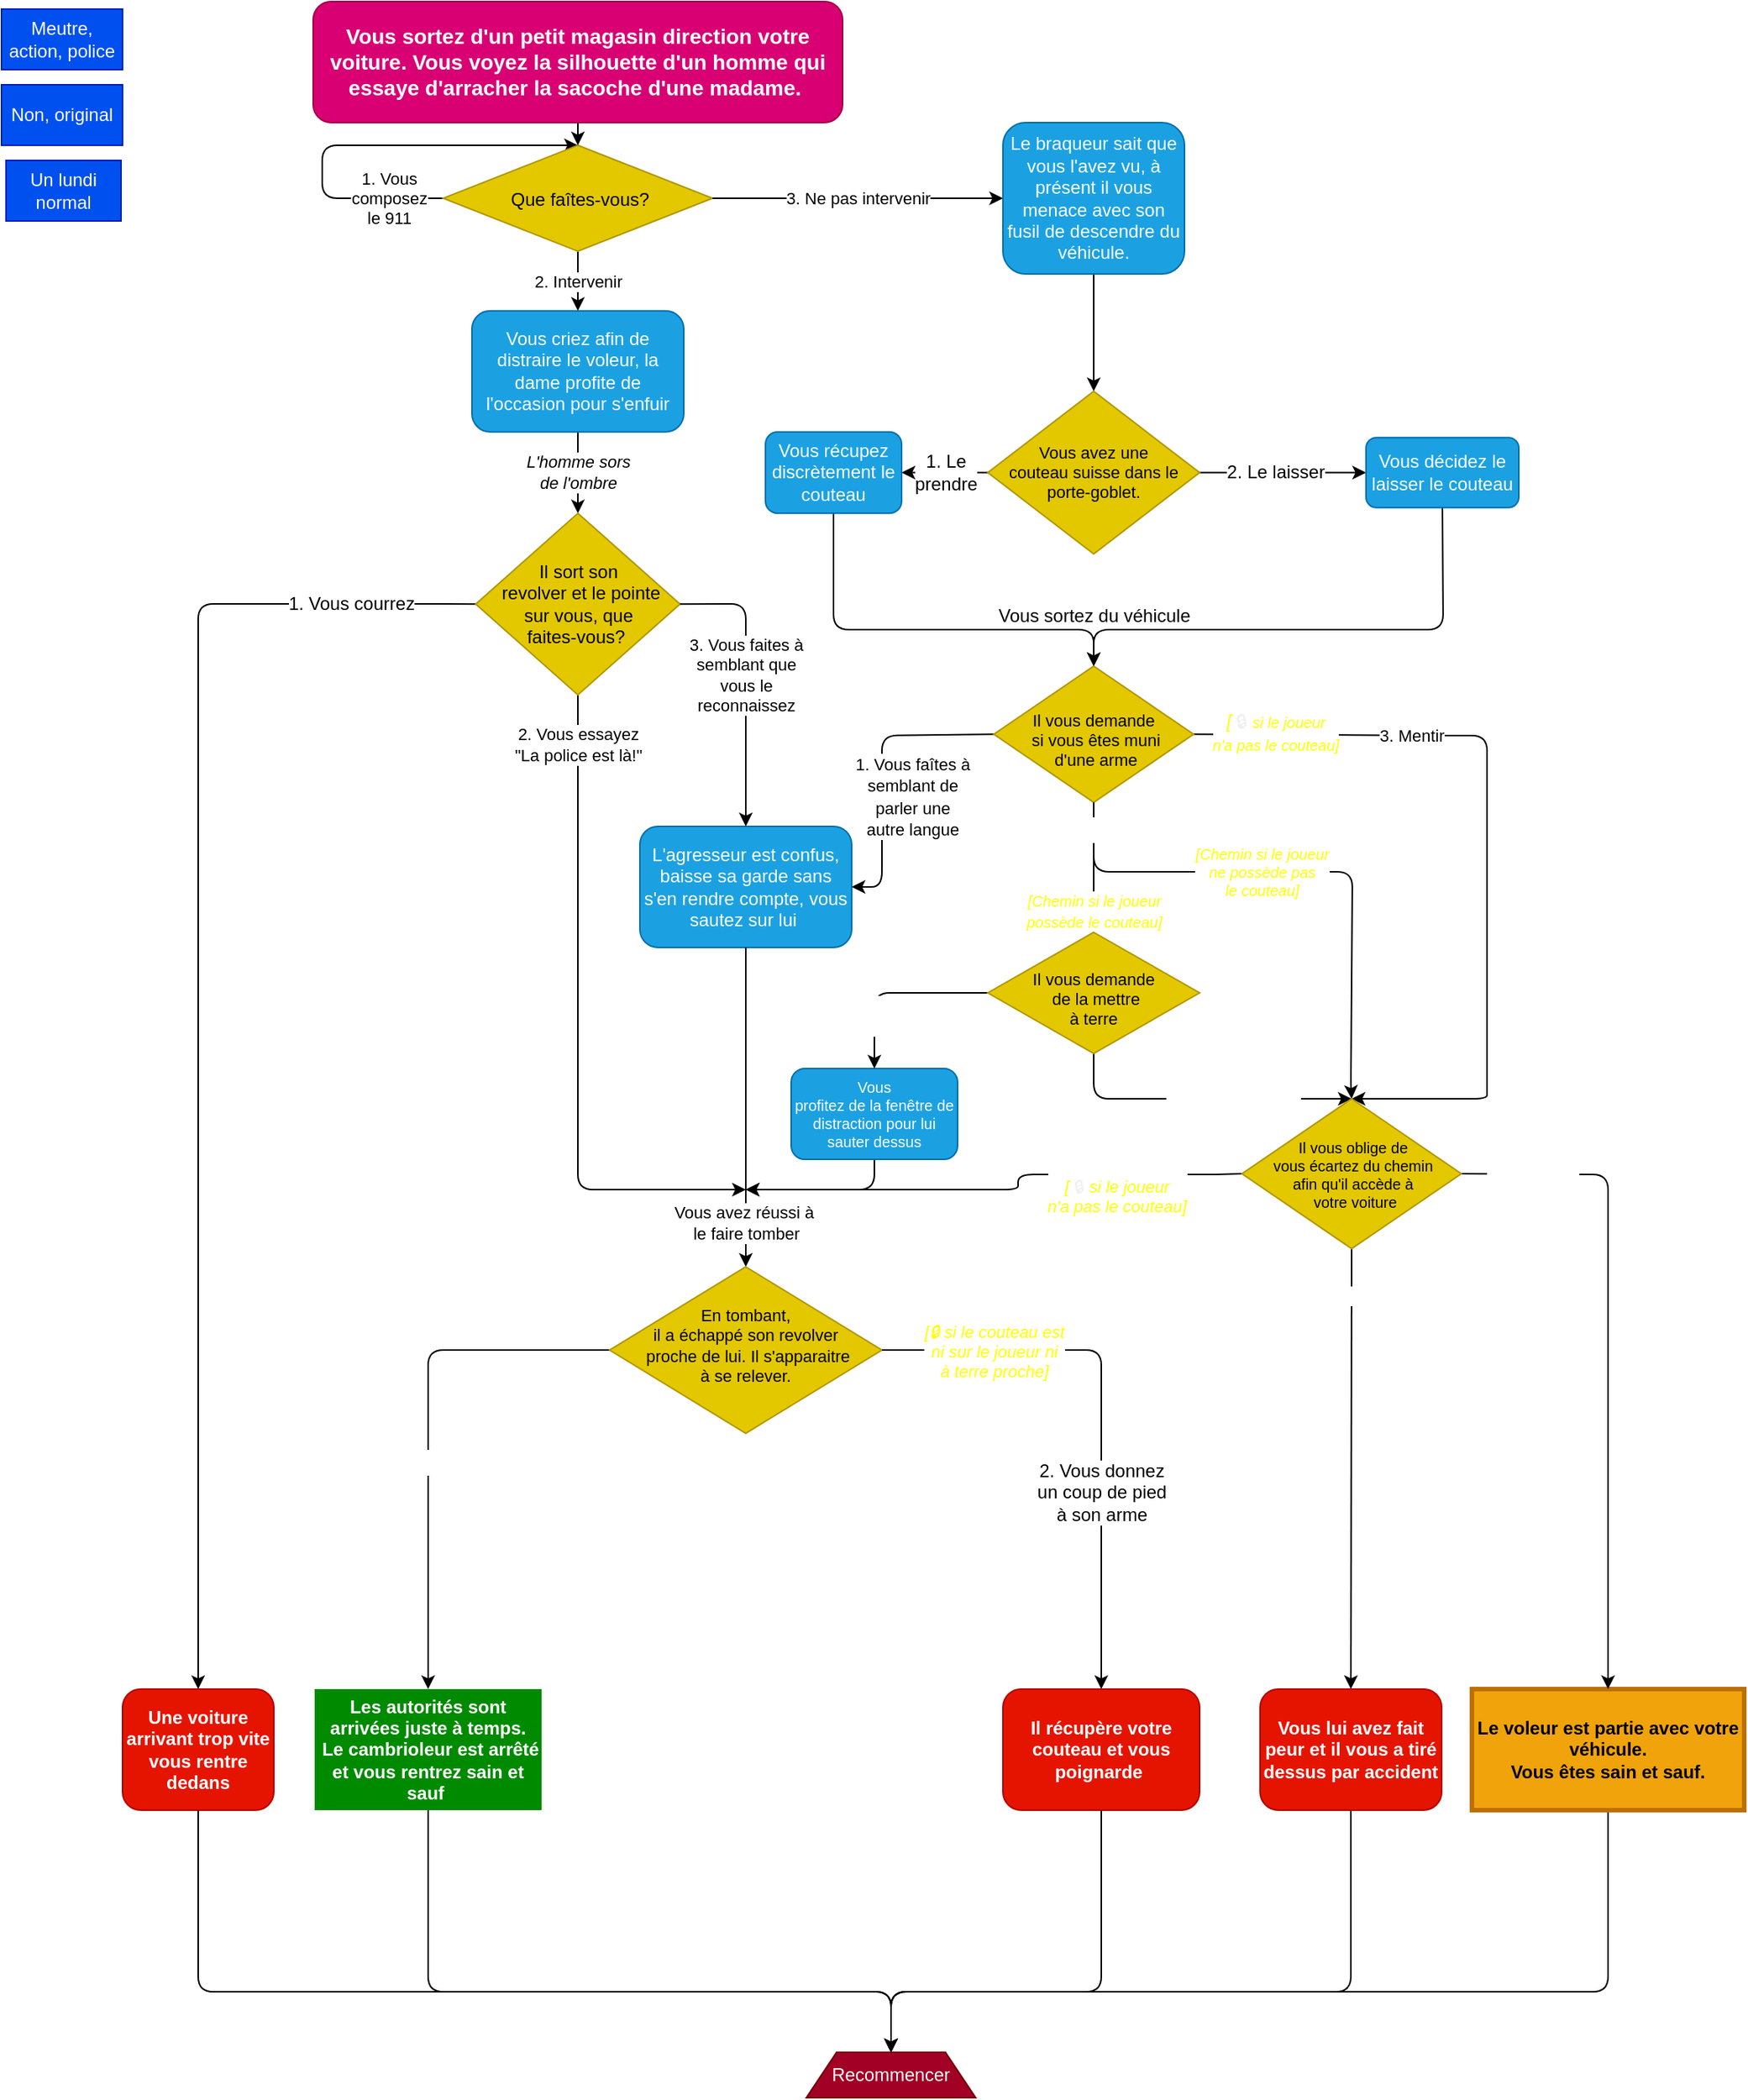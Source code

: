 <mxfile>
    <diagram id="0-Ar0pWBnMwnYlJXhgmo" name="Page-1">
        <mxGraphModel dx="1506" dy="881" grid="1" gridSize="10" guides="1" tooltips="1" connect="1" arrows="1" fold="1" page="1" pageScale="1" pageWidth="1169" pageHeight="1654" math="0" shadow="0">
            <root>
                <mxCell id="0"/>
                <mxCell id="1" parent="0"/>
                <mxCell id="2" value="&lt;font style=&quot;font-size: 14px&quot;&gt;&lt;b&gt;&lt;font style=&quot;font-size: 14px&quot;&gt;Vous sortez d'un petit magasin direction votre voiture.&amp;nbsp;&lt;/font&gt;Vous voyez&amp;nbsp;la silhouette d'un homme qui essaye d'arracher la sacoche d'une madame.&amp;nbsp;&lt;/b&gt;&lt;/font&gt;" style="rounded=1;whiteSpace=wrap;html=1;fillColor=#d80073;strokeColor=#A50040;fontColor=#ffffff;" parent="1" vertex="1">
                    <mxGeometry x="214" y="5" width="350" height="80" as="geometry"/>
                </mxCell>
                <mxCell id="50" value="2. Intervenir" style="edgeStyle=none;html=1;entryX=0.5;entryY=0;entryDx=0;entryDy=0;fontSize=11;exitX=0.5;exitY=1;exitDx=0;exitDy=0;" parent="1" source="3" target="16" edge="1">
                    <mxGeometry relative="1" as="geometry"/>
                </mxCell>
                <mxCell id="52" value="1. Vous&lt;br&gt;composez&lt;br&gt;le 911" style="edgeStyle=none;html=1;exitX=0;exitY=0.5;exitDx=0;exitDy=0;fontSize=11;entryX=0.5;entryY=0;entryDx=0;entryDy=0;" parent="1" source="3" target="3" edge="1">
                    <mxGeometry x="-0.748" relative="1" as="geometry">
                        <mxPoint x="128" y="80" as="targetPoint"/>
                        <Array as="points">
                            <mxPoint x="220" y="135"/>
                            <mxPoint x="220" y="100"/>
                        </Array>
                        <mxPoint as="offset"/>
                    </mxGeometry>
                </mxCell>
                <mxCell id="3" value="&lt;font style=&quot;font-size: 12px&quot;&gt;Que faîtes-vous?&lt;/font&gt;" style="rhombus;whiteSpace=wrap;html=1;fillColor=#e3c800;strokeColor=#B09500;fontColor=#000000;spacingLeft=22;spacingRight=19;spacingBottom=-1;fontSize=11;" parent="1" vertex="1">
                    <mxGeometry x="300" y="100" width="178" height="70" as="geometry"/>
                </mxCell>
                <mxCell id="4" value="" style="endArrow=classic;html=1;exitX=0.5;exitY=1;exitDx=0;exitDy=0;entryX=0.5;entryY=0;entryDx=0;entryDy=0;" parent="1" source="2" target="3" edge="1">
                    <mxGeometry width="50" height="50" relative="1" as="geometry">
                        <mxPoint x="308" y="320" as="sourcePoint"/>
                        <mxPoint x="358" y="270" as="targetPoint"/>
                    </mxGeometry>
                </mxCell>
                <mxCell id="5" value="3. Ne pas intervenir" style="endArrow=classic;html=1;exitX=1;exitY=0.5;exitDx=0;exitDy=0;entryX=0;entryY=0.5;entryDx=0;entryDy=0;" parent="1" source="3" target="6" edge="1">
                    <mxGeometry width="50" height="50" relative="1" as="geometry">
                        <mxPoint x="568" y="320" as="sourcePoint"/>
                        <mxPoint x="548" y="250" as="targetPoint"/>
                        <Array as="points">
                            <mxPoint x="580" y="135"/>
                        </Array>
                        <mxPoint as="offset"/>
                    </mxGeometry>
                </mxCell>
                <mxCell id="49" style="edgeStyle=none;html=1;exitX=0.5;exitY=1;exitDx=0;exitDy=0;entryX=0.5;entryY=0;entryDx=0;entryDy=0;fontSize=11;" parent="1" source="6" target="47" edge="1">
                    <mxGeometry relative="1" as="geometry"/>
                </mxCell>
                <mxCell id="6" value="Le braqueur sait que vous l'avez vu, à présent il vous menace avec son fusil de descendre du véhicule." style="rounded=1;whiteSpace=wrap;html=1;fillColor=#1ba1e2;fontColor=#ffffff;strokeColor=#006EAF;" parent="1" vertex="1">
                    <mxGeometry x="670" y="85" width="120" height="100" as="geometry"/>
                </mxCell>
                <mxCell id="7" value="Meutre, action, police" style="rounded=0;whiteSpace=wrap;html=1;fillColor=#0050ef;strokeColor=#001DBC;fontColor=#ffffff;" parent="1" vertex="1">
                    <mxGeometry x="8" y="10" width="80" height="40" as="geometry"/>
                </mxCell>
                <mxCell id="8" value="Non, original" style="rounded=0;whiteSpace=wrap;html=1;fillColor=#0050ef;strokeColor=#001DBC;fontColor=#ffffff;" parent="1" vertex="1">
                    <mxGeometry x="8" y="60" width="80" height="40" as="geometry"/>
                </mxCell>
                <mxCell id="9" value="Un lundi normal" style="rounded=0;whiteSpace=wrap;html=1;fillColor=#0050ef;strokeColor=#001DBC;fontColor=#ffffff;" parent="1" vertex="1">
                    <mxGeometry x="11" y="110" width="76" height="40" as="geometry"/>
                </mxCell>
                <mxCell id="19" value="&lt;i&gt;L'homme sors &lt;br&gt;de l'ombre&lt;/i&gt;" style="edgeStyle=none;html=1;entryX=0.5;entryY=0;entryDx=0;entryDy=0;" parent="1" source="16" target="17" edge="1">
                    <mxGeometry x="0.008" relative="1" as="geometry">
                        <mxPoint as="offset"/>
                    </mxGeometry>
                </mxCell>
                <mxCell id="16" value="Vous criez afin de distraire le voleur, la dame profite de l'occasion pour s'enfuir" style="rounded=1;whiteSpace=wrap;html=1;fillColor=#1ba1e2;fontColor=#ffffff;strokeColor=#006EAF;" parent="1" vertex="1">
                    <mxGeometry x="319" y="209.38" width="140" height="80" as="geometry"/>
                </mxCell>
                <mxCell id="28" value="&lt;font face=&quot;helvetica&quot;&gt;2. Vous essayez &lt;br&gt;&quot;La police est là!&quot;&lt;/font&gt;" style="edgeStyle=none;html=1;exitX=0.5;exitY=1;exitDx=0;exitDy=0;" parent="1" source="17" edge="1">
                    <mxGeometry x="-0.852" relative="1" as="geometry">
                        <mxPoint x="500" y="790" as="targetPoint"/>
                        <Array as="points">
                            <mxPoint x="389" y="520"/>
                            <mxPoint x="389" y="670"/>
                            <mxPoint x="389" y="790"/>
                        </Array>
                        <mxPoint as="offset"/>
                    </mxGeometry>
                </mxCell>
                <mxCell id="70" value="1. Vous courrez" style="edgeStyle=none;html=1;entryX=0.5;entryY=0;entryDx=0;entryDy=0;fontSize=12;exitX=0;exitY=0.5;exitDx=0;exitDy=0;" parent="1" source="17" target="21" edge="1">
                    <mxGeometry x="-0.817" relative="1" as="geometry">
                        <Array as="points">
                            <mxPoint x="290" y="403"/>
                            <mxPoint x="138" y="403"/>
                        </Array>
                        <mxPoint as="offset"/>
                        <mxPoint x="320" y="450" as="sourcePoint"/>
                    </mxGeometry>
                </mxCell>
                <mxCell id="17" value="&lt;div&gt;Il &lt;span&gt;sort&amp;nbsp;&lt;/span&gt;&lt;span&gt;son&lt;/span&gt;&lt;/div&gt;&lt;div&gt;&lt;span&gt;&amp;nbsp;revolver et le pointe&lt;/span&gt;&lt;/div&gt;&lt;div&gt;&lt;span&gt;&amp;nbsp;sur vous,&amp;nbsp;&lt;/span&gt;&lt;span&gt;que&amp;nbsp;&lt;/span&gt;&lt;/div&gt;&lt;div&gt;&lt;span&gt;faites-vous?&amp;nbsp;&lt;/span&gt;&lt;/div&gt;" style="rhombus;whiteSpace=wrap;html=1;align=center;fillColor=#e3c800;strokeColor=#B09500;fontColor=#000000;spacingTop=0;spacingBottom=0;" parent="1" vertex="1">
                    <mxGeometry x="321.5" y="343.13" width="135" height="120" as="geometry"/>
                </mxCell>
                <mxCell id="166" style="edgeStyle=none;html=1;exitX=0.5;exitY=1;exitDx=0;exitDy=0;entryX=0.5;entryY=0;entryDx=0;entryDy=0;fontSize=12;fontColor=#FFFFFF;" parent="1" source="21" target="109" edge="1">
                    <mxGeometry relative="1" as="geometry">
                        <Array as="points">
                            <mxPoint x="138" y="1320"/>
                            <mxPoint x="596" y="1320"/>
                        </Array>
                    </mxGeometry>
                </mxCell>
                <mxCell id="21" value="Une voiture arrivant trop vite vous rentre dedans" style="rounded=1;whiteSpace=wrap;html=1;fillColor=#e51400;fontColor=#ffffff;strokeColor=#B20000;fontStyle=1" parent="1" vertex="1">
                    <mxGeometry x="88" y="1120" width="100" height="80" as="geometry"/>
                </mxCell>
                <mxCell id="24" value="L'agresseur est confus, baisse sa garde sans s'en rendre compte, vous sautez sur lui&amp;nbsp;" style="rounded=1;whiteSpace=wrap;html=1;fillColor=#1ba1e2;fontColor=#ffffff;strokeColor=#006EAF;" parent="1" vertex="1">
                    <mxGeometry x="430" y="550" width="140" height="80" as="geometry"/>
                </mxCell>
                <mxCell id="25" value="3. Vous faites à &lt;br&gt;semblant que &lt;br&gt;vous le &lt;br&gt;reconnaissez" style="edgeStyle=none;html=1;exitX=1;exitY=0.5;exitDx=0;exitDy=0;entryX=0.5;entryY=0;entryDx=0;entryDy=0;" parent="1" source="17" target="24" edge="1">
                    <mxGeometry x="-0.05" relative="1" as="geometry">
                        <mxPoint x="388" y="540" as="sourcePoint"/>
                        <mxPoint x="500" y="550" as="targetPoint"/>
                        <Array as="points">
                            <mxPoint x="500" y="403"/>
                        </Array>
                        <mxPoint as="offset"/>
                    </mxGeometry>
                </mxCell>
                <mxCell id="33" value="Vous avez réussi à&amp;nbsp;&lt;br&gt;le faire tomber" style="endArrow=classic;html=1;exitX=0.5;exitY=1;exitDx=0;exitDy=0;entryX=0.5;entryY=0;entryDx=0;entryDy=0;" parent="1" source="24" target="34" edge="1">
                    <mxGeometry x="0.727" width="50" height="50" relative="1" as="geometry">
                        <mxPoint x="388" y="890" as="sourcePoint"/>
                        <mxPoint x="388" y="830" as="targetPoint"/>
                        <Array as="points">
                            <mxPoint x="500" y="740"/>
                            <mxPoint x="500" y="830"/>
                        </Array>
                        <mxPoint as="offset"/>
                    </mxGeometry>
                </mxCell>
                <mxCell id="179" style="edgeStyle=none;html=1;exitX=0;exitY=0.5;exitDx=0;exitDy=0;entryX=0.5;entryY=0;entryDx=0;entryDy=0;fontSize=14;fontColor=#FFFFFF;" parent="1" source="34" target="156" edge="1">
                    <mxGeometry relative="1" as="geometry">
                        <Array as="points">
                            <mxPoint x="290" y="896"/>
                        </Array>
                    </mxGeometry>
                </mxCell>
                <mxCell id="180" value="1. Le maintenir à terre" style="edgeLabel;html=1;align=center;verticalAlign=middle;resizable=0;points=[];fontSize=14;fontColor=#FFFFFF;rotation=0;" parent="179" vertex="1" connectable="0">
                    <mxGeometry x="-0.791" y="-4" relative="1" as="geometry">
                        <mxPoint x="-84" y="78" as="offset"/>
                    </mxGeometry>
                </mxCell>
                <mxCell id="34" value="En tombant, &lt;br style=&quot;font-size: 11px&quot;&gt;il a échappé son revolver&lt;br&gt;&amp;nbsp;proche de lui. Il s'apparaitre &lt;br&gt;à se relever." style="rhombus;whiteSpace=wrap;html=1;fillColor=#e3c800;strokeColor=#B09500;fontColor=#000000;fontSize=11;spacingTop=0;spacingBottom=7;" parent="1" vertex="1">
                    <mxGeometry x="410" y="841" width="180" height="110" as="geometry"/>
                </mxCell>
                <mxCell id="35" value="&lt;font style=&quot;font-size: 12px&quot;&gt;2. Vous donnez&lt;br&gt;un coup de pied&lt;br&gt;à son arme&lt;/font&gt;" style="endArrow=classic;html=1;exitX=1;exitY=0.5;exitDx=0;exitDy=0;entryX=0.5;entryY=0;entryDx=0;entryDy=0;" parent="1" target="36" edge="1">
                    <mxGeometry x="0.295" width="50" height="50" relative="1" as="geometry">
                        <mxPoint x="590" y="896" as="sourcePoint"/>
                        <mxPoint x="780" y="931" as="targetPoint"/>
                        <mxPoint as="offset"/>
                        <Array as="points">
                            <mxPoint x="610" y="896"/>
                            <mxPoint x="640" y="896"/>
                            <mxPoint x="735" y="896"/>
                        </Array>
                    </mxGeometry>
                </mxCell>
                <mxCell id="139" value="&lt;i&gt;&lt;font color=&quot;#ffff00&quot;&gt;[🔒 si le couteau est &lt;br&gt;ni sur le joueur ni &lt;br&gt;à terre&amp;nbsp;proche]&lt;br&gt;&lt;/font&gt;&lt;/i&gt;" style="edgeLabel;html=1;align=center;verticalAlign=middle;resizable=0;points=[];fontSize=11;fontColor=#FFFFFF;" parent="35" vertex="1" connectable="0">
                    <mxGeometry x="0.72" relative="1" as="geometry">
                        <mxPoint x="-71" y="-172" as="offset"/>
                    </mxGeometry>
                </mxCell>
                <mxCell id="170" style="edgeStyle=none;html=1;entryX=0.5;entryY=0;entryDx=0;entryDy=0;fontSize=12;fontColor=#FFFFFF;" parent="1" source="36" target="109" edge="1">
                    <mxGeometry relative="1" as="geometry">
                        <Array as="points">
                            <mxPoint x="735" y="1320"/>
                            <mxPoint x="596" y="1320"/>
                        </Array>
                    </mxGeometry>
                </mxCell>
                <mxCell id="36" value="&lt;font style=&quot;font-size: 12px;&quot;&gt;Il récupère votre couteau et vous poignarde&amp;nbsp;&lt;/font&gt;" style="rounded=1;whiteSpace=wrap;html=1;fillColor=#e51400;fontColor=#ffffff;strokeColor=#B20000;fontStyle=1;fontSize=12;" parent="1" vertex="1">
                    <mxGeometry x="670" y="1120" width="130" height="80" as="geometry"/>
                </mxCell>
                <mxCell id="55" value="1. Le&lt;br&gt;prendre" style="edgeStyle=none;html=1;exitX=0;exitY=0.5;exitDx=0;exitDy=0;entryX=1;entryY=0.5;entryDx=0;entryDy=0;fontSize=12;" parent="1" source="47" target="53" edge="1">
                    <mxGeometry relative="1" as="geometry"/>
                </mxCell>
                <mxCell id="62" value="2. Le laisser" style="edgeStyle=none;html=1;exitX=1;exitY=0.5;exitDx=0;exitDy=0;fontSize=12;entryX=0;entryY=0.5;entryDx=0;entryDy=0;" parent="1" source="47" target="57" edge="1">
                    <mxGeometry x="-0.087" relative="1" as="geometry">
                        <mxPoint x="868" y="316.353" as="targetPoint"/>
                        <mxPoint as="offset"/>
                    </mxGeometry>
                </mxCell>
                <mxCell id="47" value="Vous avez une &lt;br&gt;couteau suisse dans le porte-goblet." style="rhombus;whiteSpace=wrap;html=1;fontSize=11;fillColor=#e3c800;fontColor=#000000;strokeColor=#B09500;" parent="1" vertex="1">
                    <mxGeometry x="660" y="262.5" width="140" height="107.5" as="geometry"/>
                </mxCell>
                <mxCell id="63" value="Vous sortez du véhicule" style="edgeStyle=none;html=1;entryX=0.5;entryY=0;entryDx=0;entryDy=0;fontSize=12;" parent="1" source="53" target="56" edge="1">
                    <mxGeometry x="0.83" y="-10" relative="1" as="geometry">
                        <Array as="points">
                            <mxPoint x="558" y="420"/>
                            <mxPoint x="730" y="420"/>
                        </Array>
                        <mxPoint x="10" y="-10" as="offset"/>
                    </mxGeometry>
                </mxCell>
                <mxCell id="53" value="&lt;font style=&quot;font-size: 12px&quot;&gt;Vous récupez discrètement le couteau&lt;/font&gt;" style="rounded=1;whiteSpace=wrap;html=1;fontSize=11;fillColor=#1ba1e2;fontColor=#ffffff;strokeColor=#006EAF;" parent="1" vertex="1">
                    <mxGeometry x="513" y="289.38" width="90" height="53.75" as="geometry"/>
                </mxCell>
                <mxCell id="69" value="&lt;font style=&quot;font-size: 11px&quot;&gt;1. Vous faîtes à&lt;br&gt;semblant de&lt;br&gt;parler une &lt;br&gt;autre&amp;nbsp;langue&lt;/font&gt;" style="edgeStyle=none;html=1;exitX=0;exitY=0.5;exitDx=0;exitDy=0;fontSize=12;entryX=1;entryY=0.5;entryDx=0;entryDy=0;" parent="1" source="56" target="24" edge="1">
                    <mxGeometry x="0.175" y="20" relative="1" as="geometry">
                        <mxPoint x="550" y="680" as="targetPoint"/>
                        <Array as="points">
                            <mxPoint x="590" y="490"/>
                            <mxPoint x="590" y="590"/>
                        </Array>
                        <mxPoint as="offset"/>
                    </mxGeometry>
                </mxCell>
                <mxCell id="90" value="&lt;font style=&quot;font-size: 11px&quot;&gt;3. Mentir&lt;/font&gt;" style="edgeStyle=none;html=1;fontSize=12;exitX=1;exitY=0.5;exitDx=0;exitDy=0;entryX=0.5;entryY=0;entryDx=0;entryDy=0;" parent="1" source="56" target="142" edge="1">
                    <mxGeometry x="-0.45" relative="1" as="geometry">
                        <mxPoint x="900" y="750" as="targetPoint"/>
                        <mxPoint x="850" y="490" as="sourcePoint"/>
                        <Array as="points">
                            <mxPoint x="960" y="490"/>
                            <mxPoint x="990" y="490"/>
                            <mxPoint x="990" y="520"/>
                            <mxPoint x="990" y="560"/>
                            <mxPoint x="990" y="720"/>
                            <mxPoint x="990" y="730"/>
                        </Array>
                        <mxPoint as="offset"/>
                    </mxGeometry>
                </mxCell>
                <mxCell id="97" value="&lt;i style=&quot;color: rgb(240 , 240 , 240)&quot;&gt;&lt;font color=&quot;#ffff00&quot;&gt;[&lt;span style=&quot;font-size: 10px&quot;&gt;&amp;nbsp;&lt;/span&gt;&lt;/font&gt;&lt;/i&gt;&lt;span style=&quot;color: rgb(240 , 240 , 240)&quot;&gt;🔒&amp;nbsp;&lt;/span&gt;&lt;i style=&quot;color: rgb(240 , 240 , 240)&quot;&gt;&lt;font color=&quot;#ffff00&quot;&gt;&lt;span style=&quot;font-size: 10px&quot;&gt;si le joueur &lt;br&gt;n'a pas le couteau]&lt;/span&gt;&lt;/font&gt;&lt;/i&gt;" style="edgeLabel;html=1;align=center;verticalAlign=middle;resizable=0;points=[];fontSize=12;fontColor=#FFFF00;" parent="90" vertex="1" connectable="0">
                    <mxGeometry x="-0.138" y="1" relative="1" as="geometry">
                        <mxPoint x="-141" y="-34" as="offset"/>
                    </mxGeometry>
                </mxCell>
                <mxCell id="126" style="edgeStyle=none;html=1;exitX=0.5;exitY=1;exitDx=0;exitDy=0;entryX=0.5;entryY=0;entryDx=0;entryDy=0;fontSize=11;fontColor=#FFFFFF;" parent="1" source="56" target="124" edge="1">
                    <mxGeometry relative="1" as="geometry">
                        <Array as="points">
                            <mxPoint x="730" y="570"/>
                        </Array>
                    </mxGeometry>
                </mxCell>
                <mxCell id="127" value="&lt;i style=&quot;color: rgb(255 , 255 , 0) ; font-size: 10px&quot;&gt;[Chemin si le joueur &lt;br&gt;possède le couteau]&lt;br&gt;&lt;/i&gt;" style="edgeLabel;html=1;align=center;verticalAlign=middle;resizable=0;points=[];fontSize=11;fontColor=#FFFFFF;" parent="126" vertex="1" connectable="0">
                    <mxGeometry x="0.528" y="4" width="50" height="20" relative="1" as="geometry">
                        <mxPoint x="-29" y="-4" as="offset"/>
                    </mxGeometry>
                </mxCell>
                <mxCell id="56" value="Il vous demande&lt;br style=&quot;font-size: 11px;&quot;&gt;&amp;nbsp;si vous êtes muni&lt;br style=&quot;font-size: 11px;&quot;&gt;&amp;nbsp;d'une arme" style="rhombus;whiteSpace=wrap;html=1;fontSize=11;fillColor=#e3c800;fontColor=#000000;strokeColor=#B09500;spacingTop=8;" parent="1" vertex="1">
                    <mxGeometry x="664" y="444.13" width="132" height="90" as="geometry"/>
                </mxCell>
                <mxCell id="59" style="edgeStyle=none;html=1;exitX=0.5;exitY=1;exitDx=0;exitDy=0;entryX=0.5;entryY=0;entryDx=0;entryDy=0;fontSize=12;" parent="1" source="57" target="56" edge="1">
                    <mxGeometry relative="1" as="geometry">
                        <Array as="points">
                            <mxPoint x="961" y="420"/>
                            <mxPoint x="730" y="420"/>
                        </Array>
                    </mxGeometry>
                </mxCell>
                <mxCell id="57" value="&lt;font style=&quot;font-size: 12px&quot;&gt;Vous décidez le laisser le couteau&lt;/font&gt;" style="rounded=1;whiteSpace=wrap;html=1;fontSize=11;fillColor=#1ba1e2;fontColor=#ffffff;strokeColor=#006EAF;" parent="1" vertex="1">
                    <mxGeometry x="910" y="293.13" width="101" height="46.25" as="geometry"/>
                </mxCell>
                <mxCell id="132" style="edgeStyle=none;html=1;exitX=0.5;exitY=1;exitDx=0;exitDy=0;fontSize=11;fontColor=#FFFFFF;" parent="1" source="72" edge="1">
                    <mxGeometry relative="1" as="geometry">
                        <mxPoint x="500" y="790" as="targetPoint"/>
                        <Array as="points">
                            <mxPoint x="585" y="790"/>
                        </Array>
                    </mxGeometry>
                </mxCell>
                <mxCell id="72" value="&lt;div style=&quot;font-size: 10px&quot;&gt;&lt;span&gt;Vous&lt;/span&gt;&lt;br&gt;&lt;/div&gt;&lt;font style=&quot;font-size: 10px&quot;&gt;&lt;div style=&quot;font-size: 10px&quot;&gt;&lt;span style=&quot;font-size: 10px&quot;&gt;profitez de la fenêtre de distraction&amp;nbsp;pour lui&lt;/span&gt;&lt;/div&gt;&lt;div style=&quot;font-size: 10px&quot;&gt;sauter dessus&lt;/div&gt;&lt;/font&gt;" style="rounded=1;whiteSpace=wrap;html=1;fontSize=10;fillColor=#1ba1e2;fontColor=#ffffff;strokeColor=#006EAF;align=center;" parent="1" vertex="1">
                    <mxGeometry x="530" y="710" width="110" height="60" as="geometry"/>
                </mxCell>
                <mxCell id="84" value="" style="endArrow=classic;html=1;fontSize=10;exitX=0.5;exitY=1;exitDx=0;exitDy=0;entryX=0.5;entryY=0;entryDx=0;entryDy=0;" parent="1" source="56" target="142" edge="1">
                    <mxGeometry width="50" height="50" relative="1" as="geometry">
                        <mxPoint x="761" y="550" as="sourcePoint"/>
                        <mxPoint x="900" y="750" as="targetPoint"/>
                        <Array as="points">
                            <mxPoint x="730" y="580"/>
                            <mxPoint x="830" y="580"/>
                            <mxPoint x="901" y="580"/>
                            <mxPoint x="900" y="720"/>
                        </Array>
                    </mxGeometry>
                </mxCell>
                <mxCell id="116" value="&lt;i style=&quot;font-size: 10px&quot;&gt;[Chemin si le joueur &lt;br style=&quot;font-size: 10px&quot;&gt;ne possède pas &lt;br&gt;le couteau]&lt;/i&gt;" style="edgeLabel;html=1;align=center;verticalAlign=middle;resizable=0;points=[];fontSize=10;fontColor=#FFFF00;" parent="84" vertex="1" connectable="0">
                    <mxGeometry x="-0.214" y="1" relative="1" as="geometry">
                        <mxPoint x="13" y="1" as="offset"/>
                    </mxGeometry>
                </mxCell>
                <mxCell id="119" value="&lt;font style=&quot;font-size: 11px&quot;&gt;2. Dire la vérité&lt;/font&gt;" style="edgeLabel;html=1;align=center;verticalAlign=middle;resizable=0;points=[];fontSize=14;fontColor=#FFFFFF;" parent="84" vertex="1" connectable="0">
                    <mxGeometry x="-0.849" y="-2" relative="1" as="geometry">
                        <mxPoint y="-10" as="offset"/>
                    </mxGeometry>
                </mxCell>
                <mxCell id="109" value="Recommencer" style="shape=trapezoid;perimeter=trapezoidPerimeter;whiteSpace=wrap;html=1;fixedSize=1;fontSize=12;fillColor=#a20025;strokeColor=#6F0000;fontColor=#ffffff;" parent="1" vertex="1">
                    <mxGeometry x="540" y="1360" width="112" height="30" as="geometry"/>
                </mxCell>
                <mxCell id="173" style="edgeStyle=none;html=1;exitX=0.5;exitY=1;exitDx=0;exitDy=0;entryX=0.5;entryY=0;entryDx=0;entryDy=0;fontSize=12;fontColor=#FFFFFF;" parent="1" source="117" target="109" edge="1">
                    <mxGeometry relative="1" as="geometry">
                        <Array as="points">
                            <mxPoint x="1070" y="1320"/>
                            <mxPoint x="596" y="1320"/>
                        </Array>
                    </mxGeometry>
                </mxCell>
                <mxCell id="117" value="&lt;span style=&quot;font-size: 12px&quot;&gt;&lt;b style=&quot;font-size: 12px&quot;&gt;Le voleur est partie avec votre véhicule.&lt;br&gt;Vous êtes sain et sauf.&lt;/b&gt;&lt;/span&gt;" style="rounded=1;whiteSpace=wrap;html=1;fillColor=#f0a30a;strokeColor=#BD7000;fontColor=#000000;arcSize=0;strokeWidth=3;fontSize=12;" parent="1" vertex="1">
                    <mxGeometry x="980" y="1120" width="180" height="80" as="geometry"/>
                </mxCell>
                <mxCell id="129" style="edgeStyle=none;html=1;exitX=0;exitY=0.5;exitDx=0;exitDy=0;entryX=0.5;entryY=0;entryDx=0;entryDy=0;fontSize=11;fontColor=#FFFFFF;" parent="1" source="124" target="72" edge="1">
                    <mxGeometry relative="1" as="geometry">
                        <Array as="points">
                            <mxPoint x="585" y="660"/>
                        </Array>
                    </mxGeometry>
                </mxCell>
                <mxCell id="130" value="1. Le lancer à&amp;nbsp;&lt;br&gt;ses pieds" style="edgeLabel;html=1;align=center;verticalAlign=middle;resizable=0;points=[];fontSize=11;fontColor=#FFFFFF;" parent="129" vertex="1" connectable="0">
                    <mxGeometry x="0.233" y="-3" relative="1" as="geometry">
                        <mxPoint x="3" y="13" as="offset"/>
                    </mxGeometry>
                </mxCell>
                <mxCell id="133" style="edgeStyle=none;html=1;exitX=0.5;exitY=1;exitDx=0;exitDy=0;fontSize=11;fontColor=#FFFFFF;entryX=0.5;entryY=0;entryDx=0;entryDy=0;" parent="1" source="124" target="142" edge="1">
                    <mxGeometry relative="1" as="geometry">
                        <mxPoint x="800" y="799" as="targetPoint"/>
                        <Array as="points">
                            <mxPoint x="730" y="730"/>
                        </Array>
                    </mxGeometry>
                </mxCell>
                <mxCell id="134" value="2. Le lancer le loin&lt;br&gt;sur le côté" style="edgeLabel;html=1;align=center;verticalAlign=middle;resizable=0;points=[];fontSize=11;fontColor=#FFFFFF;" parent="133" vertex="1" connectable="0">
                    <mxGeometry x="-0.596" relative="1" as="geometry">
                        <mxPoint x="81" as="offset"/>
                    </mxGeometry>
                </mxCell>
                <mxCell id="124" value="Il vous demande&lt;br style=&quot;font-size: 11px&quot;&gt;&amp;nbsp;de la mettre &lt;br&gt;à&amp;nbsp;terre" style="rhombus;whiteSpace=wrap;html=1;fontSize=11;fillColor=#e3c800;fontColor=#000000;strokeColor=#B09500;spacingTop=8;" parent="1" vertex="1">
                    <mxGeometry x="660" y="620" width="140" height="80" as="geometry"/>
                </mxCell>
                <mxCell id="145" style="edgeStyle=none;html=1;fontSize=11;fontColor=#FFFFFF;exitX=0;exitY=0.5;exitDx=0;exitDy=0;" parent="1" source="142" edge="1">
                    <mxGeometry relative="1" as="geometry">
                        <mxPoint x="500" y="790" as="targetPoint"/>
                        <Array as="points">
                            <mxPoint x="810" y="780"/>
                            <mxPoint x="780" y="780"/>
                            <mxPoint x="680" y="780"/>
                            <mxPoint x="680" y="790"/>
                        </Array>
                    </mxGeometry>
                </mxCell>
                <mxCell id="147" value="&lt;font color=&quot;#ffffff&quot; style=&quot;font-size: 11px;&quot;&gt;1. Vous lancez &lt;br style=&quot;font-size: 11px;&quot;&gt;le couteau¸&lt;br style=&quot;font-size: 11px;&quot;&gt;&lt;/font&gt;&lt;i style=&quot;font-size: 11px; color: rgb(240, 240, 240);&quot;&gt;&lt;font color=&quot;#ffff00&quot; style=&quot;font-size: 11px;&quot;&gt;[&lt;span style=&quot;font-size: 11px;&quot;&gt;&amp;nbsp;&lt;/span&gt;&lt;/font&gt;&lt;/i&gt;&lt;span style=&quot;font-size: 11px; color: rgb(240, 240, 240);&quot;&gt;🔒&amp;nbsp;&lt;/span&gt;&lt;i style=&quot;font-size: 11px; color: rgb(240, 240, 240);&quot;&gt;&lt;font color=&quot;#ffff00&quot; style=&quot;font-size: 11px;&quot;&gt;&lt;span style=&quot;font-size: 11px;&quot;&gt;si le joueur&lt;br style=&quot;font-size: 11px;&quot;&gt;n'a pas le couteau]&lt;/span&gt;&lt;/font&gt;&lt;/i&gt;&lt;font color=&quot;#ffffff&quot; style=&quot;font-size: 11px;&quot;&gt;&lt;br style=&quot;font-size: 11px;&quot;&gt;&lt;/font&gt;" style="edgeLabel;html=1;align=center;verticalAlign=middle;resizable=0;points=[];fontSize=11;fontColor=#000000;" parent="145" vertex="1" connectable="0">
                    <mxGeometry x="-0.347" y="-2" relative="1" as="geometry">
                        <mxPoint x="27" y="3" as="offset"/>
                    </mxGeometry>
                </mxCell>
                <mxCell id="150" style="edgeStyle=none;html=1;exitX=1;exitY=0.5;exitDx=0;exitDy=0;fontSize=11;fontColor=#FFFFFF;entryX=0.5;entryY=0;entryDx=0;entryDy=0;" parent="1" source="142" target="117" edge="1">
                    <mxGeometry relative="1" as="geometry">
                        <mxPoint x="1090" y="780" as="targetPoint"/>
                        <Array as="points">
                            <mxPoint x="1070" y="780"/>
                        </Array>
                    </mxGeometry>
                </mxCell>
                <mxCell id="163" value="3. Vous le &lt;br style=&quot;font-size: 11px;&quot;&gt;laissez partir" style="edgeLabel;html=1;align=center;verticalAlign=middle;resizable=0;points=[];fontSize=11;fontColor=#FFFFFF;" parent="150" vertex="1" connectable="0">
                    <mxGeometry x="-0.324" relative="1" as="geometry">
                        <mxPoint x="-50" y="-51" as="offset"/>
                    </mxGeometry>
                </mxCell>
                <mxCell id="151" style="edgeStyle=none;html=1;exitX=0.5;exitY=1;exitDx=0;exitDy=0;fontSize=11;fontColor=#FFFFFF;entryX=0.5;entryY=0;entryDx=0;entryDy=0;" parent="1" source="142" target="154" edge="1">
                    <mxGeometry relative="1" as="geometry">
                        <mxPoint x="900" y="900" as="targetPoint"/>
                    </mxGeometry>
                </mxCell>
                <mxCell id="153" value="2. Lui sauter dessus" style="edgeLabel;html=1;align=center;verticalAlign=middle;resizable=0;points=[];fontSize=11;fontColor=#FFFFFF;" parent="151" vertex="1" connectable="0">
                    <mxGeometry x="0.244" y="1" relative="1" as="geometry">
                        <mxPoint x="-1" y="-150" as="offset"/>
                    </mxGeometry>
                </mxCell>
                <mxCell id="142" value="&lt;span style=&quot;font-weight: 400&quot;&gt;Il vous oblige de &lt;br&gt;vous écartez du chemin &lt;br&gt;afin qu'il accède à&lt;br&gt;&amp;nbsp;votre voiture&lt;/span&gt;" style="rhombus;whiteSpace=wrap;html=1;fontSize=10;fillColor=#e3c800;strokeColor=#B09500;fontColor=#000000;rounded=0;fontStyle=1;arcSize=3;spacingLeft=2;" parent="1" vertex="1">
                    <mxGeometry x="828" y="730" width="145" height="99" as="geometry"/>
                </mxCell>
                <mxCell id="172" style="edgeStyle=none;html=1;exitX=0.5;exitY=1;exitDx=0;exitDy=0;entryX=0.5;entryY=0;entryDx=0;entryDy=0;fontSize=12;fontColor=#FFFFFF;" parent="1" source="154" target="109" edge="1">
                    <mxGeometry relative="1" as="geometry">
                        <Array as="points">
                            <mxPoint x="900" y="1320"/>
                            <mxPoint x="730" y="1320"/>
                            <mxPoint x="596" y="1320"/>
                        </Array>
                    </mxGeometry>
                </mxCell>
                <mxCell id="154" value="&lt;font style=&quot;font-size: 12px&quot;&gt;&lt;b&gt;Vous lui avez fait peur et il vous a tiré dessus par accident&lt;/b&gt;&lt;/font&gt;" style="rounded=1;whiteSpace=wrap;html=1;fillColor=#e51400;fontColor=#ffffff;strokeColor=#B20000;" parent="1" vertex="1">
                    <mxGeometry x="840" y="1120" width="120" height="80" as="geometry"/>
                </mxCell>
                <mxCell id="167" style="edgeStyle=none;html=1;exitX=0.5;exitY=1;exitDx=0;exitDy=0;entryX=0.5;entryY=0;entryDx=0;entryDy=0;fontSize=12;fontColor=#FFFFFF;" parent="1" source="156" target="109" edge="1">
                    <mxGeometry relative="1" as="geometry">
                        <Array as="points">
                            <mxPoint x="290" y="1320"/>
                            <mxPoint x="596" y="1320"/>
                        </Array>
                    </mxGeometry>
                </mxCell>
                <mxCell id="156" value="&lt;b&gt;&lt;font style=&quot;font-size: 12px&quot;&gt;Les autorités sont arrivées juste à temps.&lt;br&gt;&lt;/font&gt;&lt;/b&gt;&lt;b&gt;&amp;nbsp;Le cambrioleur est arrêté&lt;/b&gt;&lt;b&gt;&lt;font style=&quot;font-size: 12px&quot;&gt;&lt;br&gt;et vous rentrez sain et sauf&amp;nbsp;&lt;/font&gt;&lt;/b&gt;" style="rounded=1;whiteSpace=wrap;html=1;fillColor=#008a00;strokeColor=none;fontColor=#ffffff;arcSize=0;strokeWidth=3;" parent="1" vertex="1">
                    <mxGeometry x="215" y="1120" width="150" height="80" as="geometry"/>
                </mxCell>
            </root>
        </mxGraphModel>
    </diagram>
</mxfile>